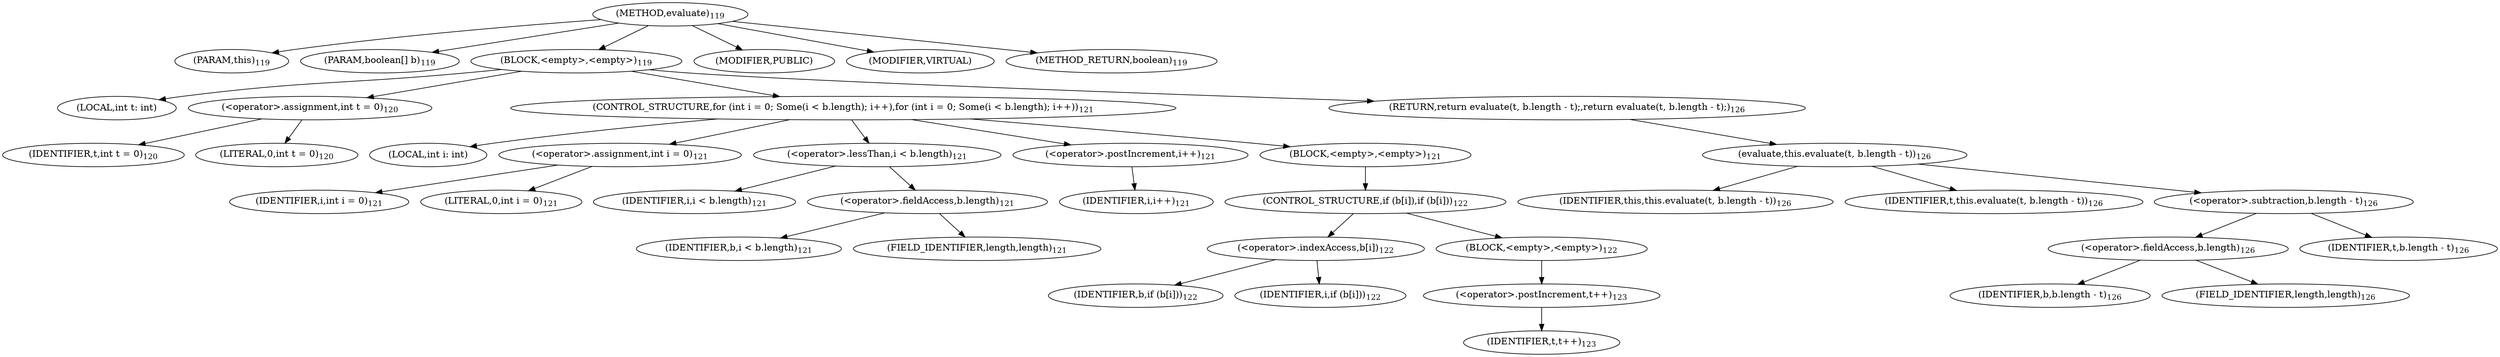 digraph "evaluate" {  
"115" [label = <(METHOD,evaluate)<SUB>119</SUB>> ]
"41" [label = <(PARAM,this)<SUB>119</SUB>> ]
"116" [label = <(PARAM,boolean[] b)<SUB>119</SUB>> ]
"117" [label = <(BLOCK,&lt;empty&gt;,&lt;empty&gt;)<SUB>119</SUB>> ]
"118" [label = <(LOCAL,int t: int)> ]
"119" [label = <(&lt;operator&gt;.assignment,int t = 0)<SUB>120</SUB>> ]
"120" [label = <(IDENTIFIER,t,int t = 0)<SUB>120</SUB>> ]
"121" [label = <(LITERAL,0,int t = 0)<SUB>120</SUB>> ]
"122" [label = <(CONTROL_STRUCTURE,for (int i = 0; Some(i &lt; b.length); i++),for (int i = 0; Some(i &lt; b.length); i++))<SUB>121</SUB>> ]
"123" [label = <(LOCAL,int i: int)> ]
"124" [label = <(&lt;operator&gt;.assignment,int i = 0)<SUB>121</SUB>> ]
"125" [label = <(IDENTIFIER,i,int i = 0)<SUB>121</SUB>> ]
"126" [label = <(LITERAL,0,int i = 0)<SUB>121</SUB>> ]
"127" [label = <(&lt;operator&gt;.lessThan,i &lt; b.length)<SUB>121</SUB>> ]
"128" [label = <(IDENTIFIER,i,i &lt; b.length)<SUB>121</SUB>> ]
"129" [label = <(&lt;operator&gt;.fieldAccess,b.length)<SUB>121</SUB>> ]
"130" [label = <(IDENTIFIER,b,i &lt; b.length)<SUB>121</SUB>> ]
"131" [label = <(FIELD_IDENTIFIER,length,length)<SUB>121</SUB>> ]
"132" [label = <(&lt;operator&gt;.postIncrement,i++)<SUB>121</SUB>> ]
"133" [label = <(IDENTIFIER,i,i++)<SUB>121</SUB>> ]
"134" [label = <(BLOCK,&lt;empty&gt;,&lt;empty&gt;)<SUB>121</SUB>> ]
"135" [label = <(CONTROL_STRUCTURE,if (b[i]),if (b[i]))<SUB>122</SUB>> ]
"136" [label = <(&lt;operator&gt;.indexAccess,b[i])<SUB>122</SUB>> ]
"137" [label = <(IDENTIFIER,b,if (b[i]))<SUB>122</SUB>> ]
"138" [label = <(IDENTIFIER,i,if (b[i]))<SUB>122</SUB>> ]
"139" [label = <(BLOCK,&lt;empty&gt;,&lt;empty&gt;)<SUB>122</SUB>> ]
"140" [label = <(&lt;operator&gt;.postIncrement,t++)<SUB>123</SUB>> ]
"141" [label = <(IDENTIFIER,t,t++)<SUB>123</SUB>> ]
"142" [label = <(RETURN,return evaluate(t, b.length - t);,return evaluate(t, b.length - t);)<SUB>126</SUB>> ]
"143" [label = <(evaluate,this.evaluate(t, b.length - t))<SUB>126</SUB>> ]
"40" [label = <(IDENTIFIER,this,this.evaluate(t, b.length - t))<SUB>126</SUB>> ]
"144" [label = <(IDENTIFIER,t,this.evaluate(t, b.length - t))<SUB>126</SUB>> ]
"145" [label = <(&lt;operator&gt;.subtraction,b.length - t)<SUB>126</SUB>> ]
"146" [label = <(&lt;operator&gt;.fieldAccess,b.length)<SUB>126</SUB>> ]
"147" [label = <(IDENTIFIER,b,b.length - t)<SUB>126</SUB>> ]
"148" [label = <(FIELD_IDENTIFIER,length,length)<SUB>126</SUB>> ]
"149" [label = <(IDENTIFIER,t,b.length - t)<SUB>126</SUB>> ]
"150" [label = <(MODIFIER,PUBLIC)> ]
"151" [label = <(MODIFIER,VIRTUAL)> ]
"152" [label = <(METHOD_RETURN,boolean)<SUB>119</SUB>> ]
  "115" -> "41" 
  "115" -> "116" 
  "115" -> "117" 
  "115" -> "150" 
  "115" -> "151" 
  "115" -> "152" 
  "117" -> "118" 
  "117" -> "119" 
  "117" -> "122" 
  "117" -> "142" 
  "119" -> "120" 
  "119" -> "121" 
  "122" -> "123" 
  "122" -> "124" 
  "122" -> "127" 
  "122" -> "132" 
  "122" -> "134" 
  "124" -> "125" 
  "124" -> "126" 
  "127" -> "128" 
  "127" -> "129" 
  "129" -> "130" 
  "129" -> "131" 
  "132" -> "133" 
  "134" -> "135" 
  "135" -> "136" 
  "135" -> "139" 
  "136" -> "137" 
  "136" -> "138" 
  "139" -> "140" 
  "140" -> "141" 
  "142" -> "143" 
  "143" -> "40" 
  "143" -> "144" 
  "143" -> "145" 
  "145" -> "146" 
  "145" -> "149" 
  "146" -> "147" 
  "146" -> "148" 
}

